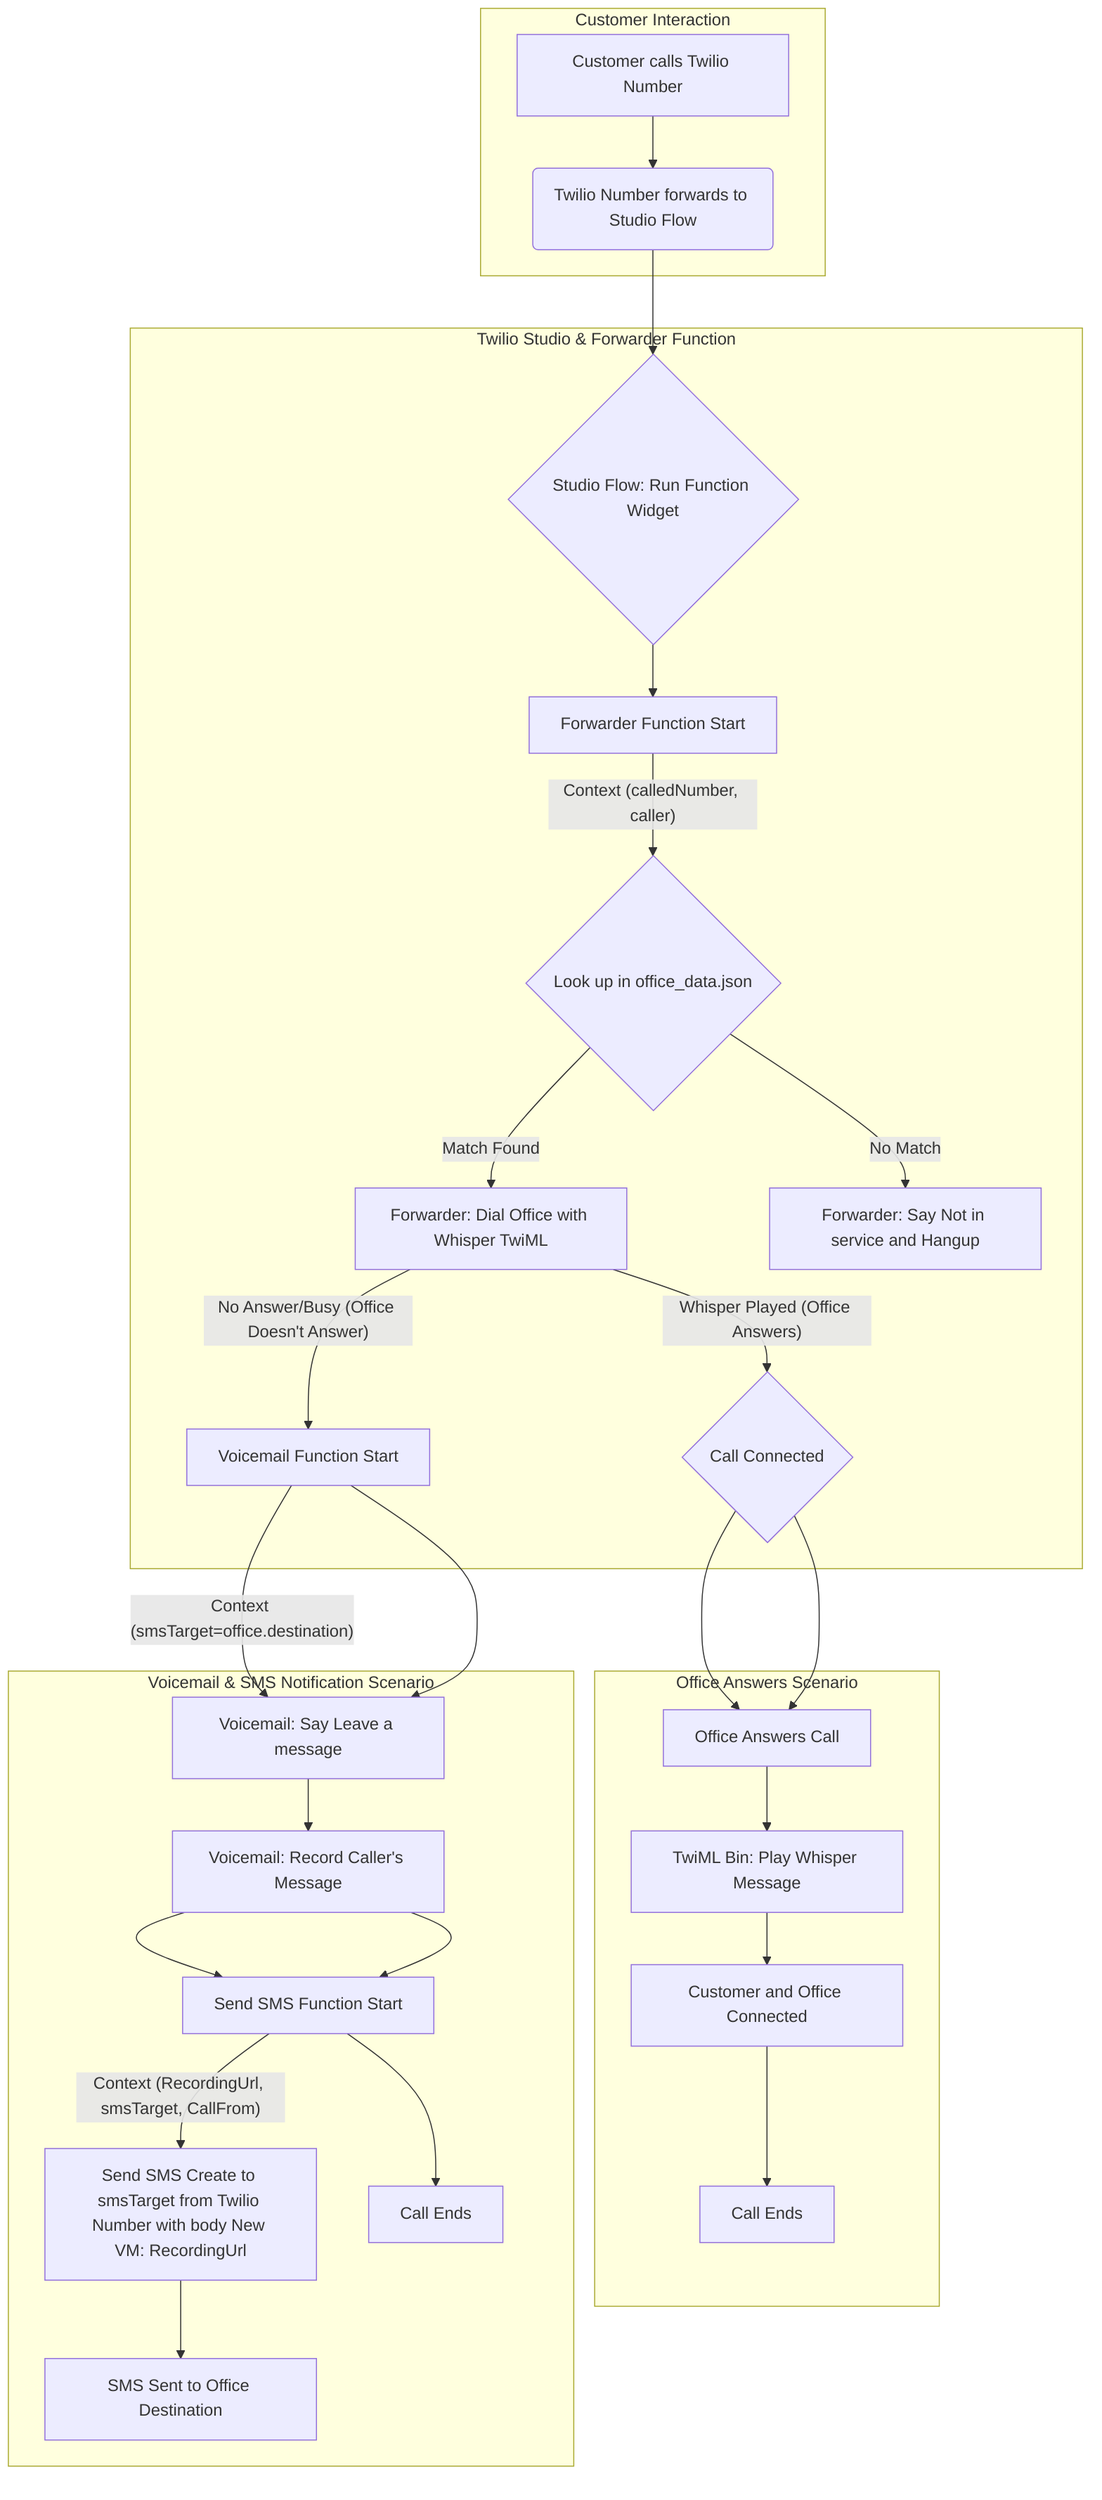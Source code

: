 graph TD
    %% --- Subgraphs for Organization ---
    subgraph Customer Interaction
        C[Customer calls Twilio Number] --> A(Twilio Number forwards to Studio Flow)
    end

    subgraph Twilio Studio & Forwarder Function
        A --> B{Studio Flow: Run Function Widget}
        B --> F_START[Forwarder Function Start]
        F_START -- Context (calledNumber, caller) --> F_LOOKUP{Look up in office_data.json}

        F_LOOKUP -- Match Found --> F_DIAL_OFFICE[Forwarder: Dial Office with Whisper TwiML]
        F_LOOKUP -- No Match --> F_NOMATCH_ERROR[Forwarder: Say Not in service and Hangup]

        F_DIAL_OFFICE -- Whisper Played (Office Answers) --> F_DIAL_SUCCESS{Call Connected}
        F_DIAL_OFFICE -- No Answer/Busy (Office Doesn't Answer) --> V_START[Voicemail Function Start]
    end

    subgraph Office Answers Scenario
        F_DIAL_SUCCESS --> OFFICE_ANS[Office Answers Call]
        OFFICE_ANS --> WHISPER[TwiML Bin: Play Whisper Message]
        WHISPER --> CUST_CONN[Customer and Office Connected]
        CUST_CONN --> HANGUP_NORMAL[Call Ends]
    end

    subgraph Voicemail & SMS Notification Scenario
        V_START -- Context (smsTarget=office.destination) --> V_GREETING[Voicemail: Say Leave a message]
        V_GREETING --> V_RECORD[Voicemail: Record Caller's Message]
        V_RECORD --> SMS_START[Send SMS Function Start]

        SMS_START -- Context (RecordingUrl, smsTarget, CallFrom) --> SMS_CREATE[Send SMS Create to smsTarget from Twilio Number with body New VM: RecordingUrl]
        SMS_CREATE --> SMS_SENT[SMS Sent to Office Destination]
        SMS_START --> HANGUP_VM[Call Ends]
    end

    %% --- Connections between Subgraphs ---
    F_DIAL_SUCCESS --> OFFICE_ANS
    V_START --> V_GREETING
    V_RECORD --> SMS_START
